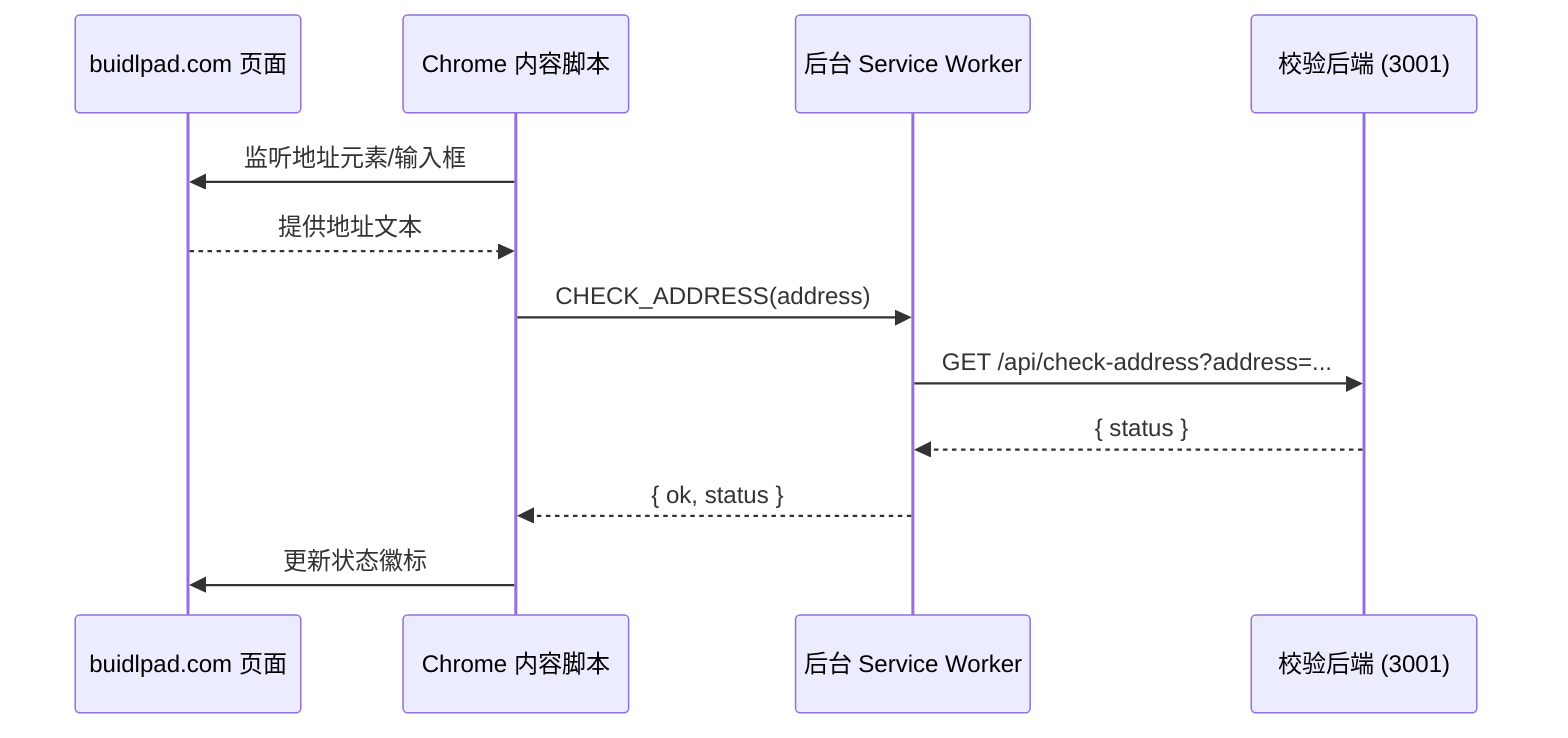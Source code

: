 sequenceDiagram
    participant Page as buidlpad.com 页面
    participant Content as Chrome 内容脚本
    participant Background as 后台 Service Worker
    participant API as 校验后端 (3001)
    Content->>Page: 监听地址元素/输入框
    Page-->>Content: 提供地址文本
    Content->>Background: CHECK_ADDRESS(address)
    Background->>API: GET /api/check-address?address=...
    API-->>Background: { status }
    Background-->>Content: { ok, status }
    Content->>Page: 更新状态徽标